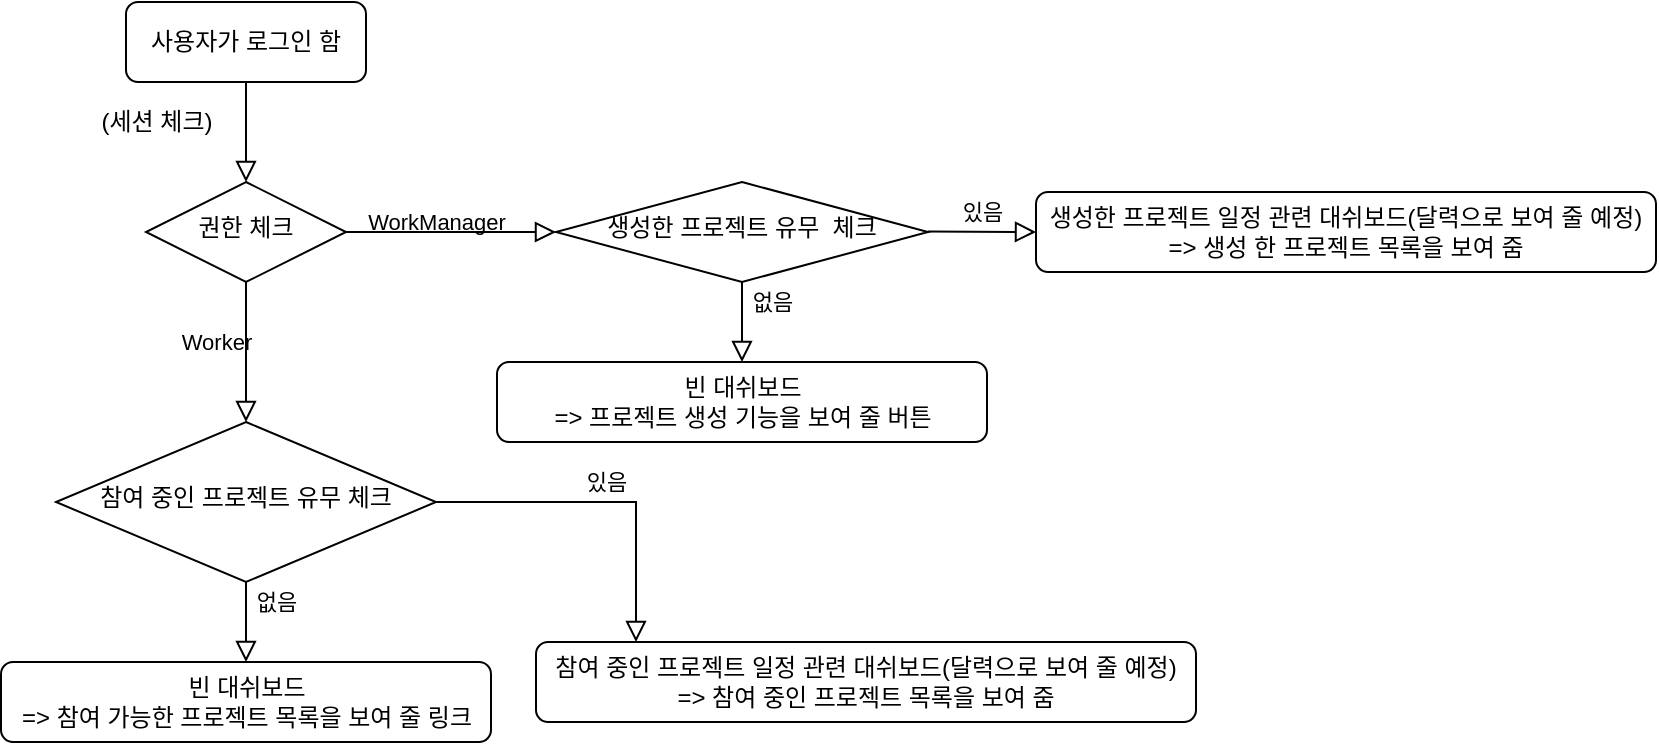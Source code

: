 <mxfile version="13.8.8" type="device"><diagram id="C5RBs43oDa-KdzZeNtuy" name="Page-1"><mxGraphModel dx="1350" dy="804" grid="1" gridSize="10" guides="1" tooltips="1" connect="1" arrows="1" fold="1" page="1" pageScale="1" pageWidth="827" pageHeight="1169" math="0" shadow="0"><root><mxCell id="WIyWlLk6GJQsqaUBKTNV-0"/><mxCell id="WIyWlLk6GJQsqaUBKTNV-1" parent="WIyWlLk6GJQsqaUBKTNV-0"/><mxCell id="WIyWlLk6GJQsqaUBKTNV-2" value="" style="rounded=0;html=1;jettySize=auto;orthogonalLoop=1;fontSize=11;endArrow=block;endFill=0;endSize=8;strokeWidth=1;shadow=0;labelBackgroundColor=none;edgeStyle=orthogonalEdgeStyle;" parent="WIyWlLk6GJQsqaUBKTNV-1" source="WIyWlLk6GJQsqaUBKTNV-3" target="WIyWlLk6GJQsqaUBKTNV-6" edge="1"><mxGeometry relative="1" as="geometry"/></mxCell><mxCell id="WIyWlLk6GJQsqaUBKTNV-3" value="&lt;div&gt;사용자가 로그인 함&lt;/div&gt;" style="rounded=1;whiteSpace=wrap;html=1;fontSize=12;glass=0;strokeWidth=1;shadow=0;" parent="WIyWlLk6GJQsqaUBKTNV-1" vertex="1"><mxGeometry x="145" y="90" width="120" height="40" as="geometry"/></mxCell><mxCell id="WIyWlLk6GJQsqaUBKTNV-4" value="&lt;div&gt;WorkManager&lt;/div&gt;" style="rounded=0;html=1;jettySize=auto;orthogonalLoop=1;fontSize=11;endArrow=block;endFill=0;endSize=8;strokeWidth=1;shadow=0;labelBackgroundColor=none;edgeStyle=orthogonalEdgeStyle;" parent="WIyWlLk6GJQsqaUBKTNV-1" source="WIyWlLk6GJQsqaUBKTNV-6" target="WIyWlLk6GJQsqaUBKTNV-10" edge="1"><mxGeometry x="-1" y="100" relative="1" as="geometry"><mxPoint x="-5" y="-30" as="offset"/></mxGeometry></mxCell><mxCell id="WIyWlLk6GJQsqaUBKTNV-5" value="Worker" style="edgeStyle=orthogonalEdgeStyle;rounded=0;html=1;jettySize=auto;orthogonalLoop=1;fontSize=11;endArrow=block;endFill=0;endSize=8;strokeWidth=1;shadow=0;labelBackgroundColor=none;entryX=0;entryY=0.5;entryDx=0;entryDy=0;" parent="WIyWlLk6GJQsqaUBKTNV-1" source="WIyWlLk6GJQsqaUBKTNV-6" target="SbtmfBQYPnFYNRmyQMjW-1" edge="1"><mxGeometry x="-1" y="-85" relative="1" as="geometry"><mxPoint x="-65" y="-30" as="offset"/><mxPoint x="360" y="220" as="targetPoint"/><Array as="points"><mxPoint x="360" y="205"/><mxPoint x="360" y="205"/></Array></mxGeometry></mxCell><mxCell id="WIyWlLk6GJQsqaUBKTNV-6" value="권한 체크" style="rhombus;whiteSpace=wrap;html=1;shadow=0;fontFamily=Helvetica;fontSize=12;align=center;strokeWidth=1;spacing=6;spacingTop=-4;" parent="WIyWlLk6GJQsqaUBKTNV-1" vertex="1"><mxGeometry x="155" y="180" width="100" height="50" as="geometry"/></mxCell><mxCell id="WIyWlLk6GJQsqaUBKTNV-8" value="없음" style="rounded=0;html=1;jettySize=auto;orthogonalLoop=1;fontSize=11;endArrow=block;endFill=0;endSize=8;strokeWidth=1;shadow=0;labelBackgroundColor=none;edgeStyle=orthogonalEdgeStyle;" parent="WIyWlLk6GJQsqaUBKTNV-1" source="WIyWlLk6GJQsqaUBKTNV-10" target="WIyWlLk6GJQsqaUBKTNV-11" edge="1"><mxGeometry x="-0.5" y="15" relative="1" as="geometry"><mxPoint as="offset"/></mxGeometry></mxCell><mxCell id="WIyWlLk6GJQsqaUBKTNV-9" value="있음" style="edgeStyle=orthogonalEdgeStyle;rounded=0;html=1;jettySize=auto;orthogonalLoop=1;fontSize=11;endArrow=block;endFill=0;endSize=8;strokeWidth=1;shadow=0;labelBackgroundColor=none;" parent="WIyWlLk6GJQsqaUBKTNV-1" source="WIyWlLk6GJQsqaUBKTNV-10" target="WIyWlLk6GJQsqaUBKTNV-12" edge="1"><mxGeometry y="10" relative="1" as="geometry"><mxPoint as="offset"/><Array as="points"><mxPoint x="400" y="340"/></Array></mxGeometry></mxCell><mxCell id="WIyWlLk6GJQsqaUBKTNV-10" value="참여 중인 프로젝트 유무 체크" style="rhombus;whiteSpace=wrap;html=1;shadow=0;fontFamily=Helvetica;fontSize=12;align=center;strokeWidth=1;spacing=6;spacingTop=-4;" parent="WIyWlLk6GJQsqaUBKTNV-1" vertex="1"><mxGeometry x="110" y="300" width="190" height="80" as="geometry"/></mxCell><mxCell id="WIyWlLk6GJQsqaUBKTNV-11" value="&lt;div&gt;빈 대쉬보드&lt;/div&gt;&lt;div&gt;=&amp;gt; 참여 가능한 프로젝트 목록을 보여 줄 링크&lt;/div&gt;" style="rounded=1;whiteSpace=wrap;html=1;fontSize=12;glass=0;strokeWidth=1;shadow=0;" parent="WIyWlLk6GJQsqaUBKTNV-1" vertex="1"><mxGeometry x="82.5" y="420" width="245" height="40" as="geometry"/></mxCell><mxCell id="WIyWlLk6GJQsqaUBKTNV-12" value="&lt;div&gt;참여 중인 프로젝트 일정 관련 대쉬보드(달력으로 보여 줄 예정)&lt;/div&gt;&lt;div&gt;=&amp;gt; 참여 중인 프로젝트 목록을 보여 줌&lt;br&gt;&lt;/div&gt;" style="rounded=1;whiteSpace=wrap;html=1;fontSize=12;glass=0;strokeWidth=1;shadow=0;" parent="WIyWlLk6GJQsqaUBKTNV-1" vertex="1"><mxGeometry x="350" y="410" width="330" height="40" as="geometry"/></mxCell><mxCell id="SbtmfBQYPnFYNRmyQMjW-1" value="생성한 프로젝트 유무&amp;nbsp; 체크" style="rhombus;whiteSpace=wrap;html=1;shadow=0;fontFamily=Helvetica;fontSize=12;align=center;strokeWidth=1;spacing=6;spacingTop=-4;" vertex="1" parent="WIyWlLk6GJQsqaUBKTNV-1"><mxGeometry x="360" y="180" width="186" height="50" as="geometry"/></mxCell><mxCell id="SbtmfBQYPnFYNRmyQMjW-2" value="&lt;div&gt;(세션 체크)&lt;/div&gt;" style="text;html=1;align=center;verticalAlign=middle;resizable=0;points=[];autosize=1;" vertex="1" parent="WIyWlLk6GJQsqaUBKTNV-1"><mxGeometry x="125" y="140" width="70" height="20" as="geometry"/></mxCell><mxCell id="SbtmfBQYPnFYNRmyQMjW-3" value="있음" style="edgeStyle=orthogonalEdgeStyle;rounded=0;html=1;jettySize=auto;orthogonalLoop=1;fontSize=11;endArrow=block;endFill=0;endSize=8;strokeWidth=1;shadow=0;labelBackgroundColor=none;" edge="1" parent="WIyWlLk6GJQsqaUBKTNV-1"><mxGeometry y="10" relative="1" as="geometry"><mxPoint as="offset"/><mxPoint x="546" y="204.71" as="sourcePoint"/><mxPoint x="600" y="205" as="targetPoint"/><Array as="points"><mxPoint x="546" y="204.7"/><mxPoint x="746" y="204.7"/></Array></mxGeometry></mxCell><mxCell id="SbtmfBQYPnFYNRmyQMjW-4" value="없음" style="rounded=0;html=1;jettySize=auto;orthogonalLoop=1;fontSize=11;endArrow=block;endFill=0;endSize=8;strokeWidth=1;shadow=0;labelBackgroundColor=none;edgeStyle=orthogonalEdgeStyle;" edge="1" parent="WIyWlLk6GJQsqaUBKTNV-1"><mxGeometry x="-0.5" y="15" relative="1" as="geometry"><mxPoint as="offset"/><mxPoint x="453" y="230" as="sourcePoint"/><mxPoint x="453" y="270" as="targetPoint"/><Array as="points"><mxPoint x="453" y="260"/><mxPoint x="453" y="260"/></Array></mxGeometry></mxCell><mxCell id="SbtmfBQYPnFYNRmyQMjW-6" value="&lt;div&gt;빈 대쉬보드&lt;/div&gt;&lt;div&gt;=&amp;gt; 프로젝트 생성 기능을 보여 줄 버튼&lt;/div&gt;" style="rounded=1;whiteSpace=wrap;html=1;fontSize=12;glass=0;strokeWidth=1;shadow=0;" vertex="1" parent="WIyWlLk6GJQsqaUBKTNV-1"><mxGeometry x="330.5" y="270" width="245" height="40" as="geometry"/></mxCell><mxCell id="SbtmfBQYPnFYNRmyQMjW-7" value="&lt;div&gt;생성한 프로젝트 일정 관련 대쉬보드(달력으로 보여 줄 예정)&lt;br&gt;&lt;/div&gt;&lt;div&gt;=&amp;gt; 생성 한 프로젝트 목록을 보여 줌&lt;br&gt;&lt;/div&gt;" style="rounded=1;whiteSpace=wrap;html=1;fontSize=12;glass=0;strokeWidth=1;shadow=0;" vertex="1" parent="WIyWlLk6GJQsqaUBKTNV-1"><mxGeometry x="600" y="185" width="310" height="40" as="geometry"/></mxCell></root></mxGraphModel></diagram></mxfile>